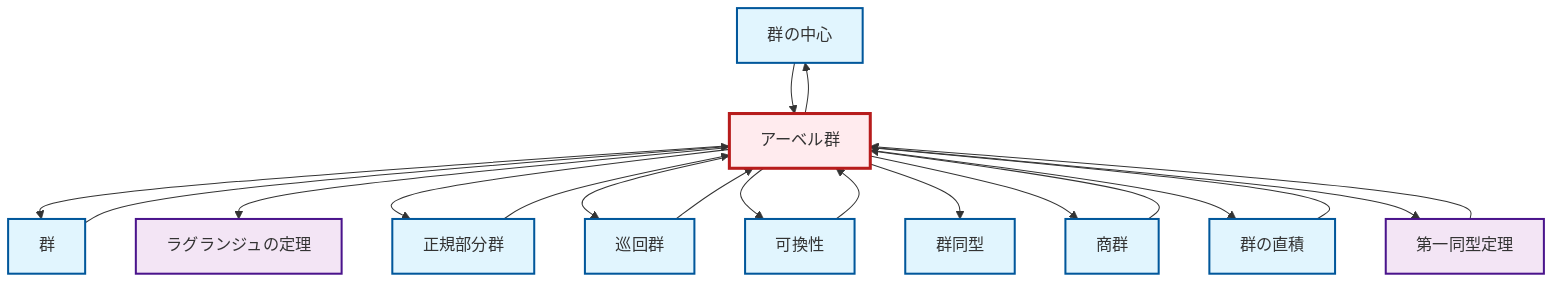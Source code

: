 graph TD
    classDef definition fill:#e1f5fe,stroke:#01579b,stroke-width:2px
    classDef theorem fill:#f3e5f5,stroke:#4a148c,stroke-width:2px
    classDef axiom fill:#fff3e0,stroke:#e65100,stroke-width:2px
    classDef example fill:#e8f5e9,stroke:#1b5e20,stroke-width:2px
    classDef current fill:#ffebee,stroke:#b71c1c,stroke-width:3px
    def-center-of-group["群の中心"]:::definition
    def-direct-product["群の直積"]:::definition
    def-isomorphism["群同型"]:::definition
    thm-lagrange["ラグランジュの定理"]:::theorem
    def-commutativity["可換性"]:::definition
    def-quotient-group["商群"]:::definition
    def-group["群"]:::definition
    def-normal-subgroup["正規部分群"]:::definition
    def-abelian-group["アーベル群"]:::definition
    def-cyclic-group["巡回群"]:::definition
    thm-first-isomorphism["第一同型定理"]:::theorem
    def-abelian-group --> def-group
    def-abelian-group --> thm-lagrange
    def-center-of-group --> def-abelian-group
    def-abelian-group --> def-normal-subgroup
    def-commutativity --> def-abelian-group
    def-normal-subgroup --> def-abelian-group
    thm-first-isomorphism --> def-abelian-group
    def-abelian-group --> def-cyclic-group
    def-group --> def-abelian-group
    def-abelian-group --> def-commutativity
    def-abelian-group --> def-isomorphism
    def-direct-product --> def-abelian-group
    def-abelian-group --> def-quotient-group
    def-cyclic-group --> def-abelian-group
    def-abelian-group --> def-direct-product
    def-abelian-group --> def-center-of-group
    def-abelian-group --> thm-first-isomorphism
    def-quotient-group --> def-abelian-group
    class def-abelian-group current